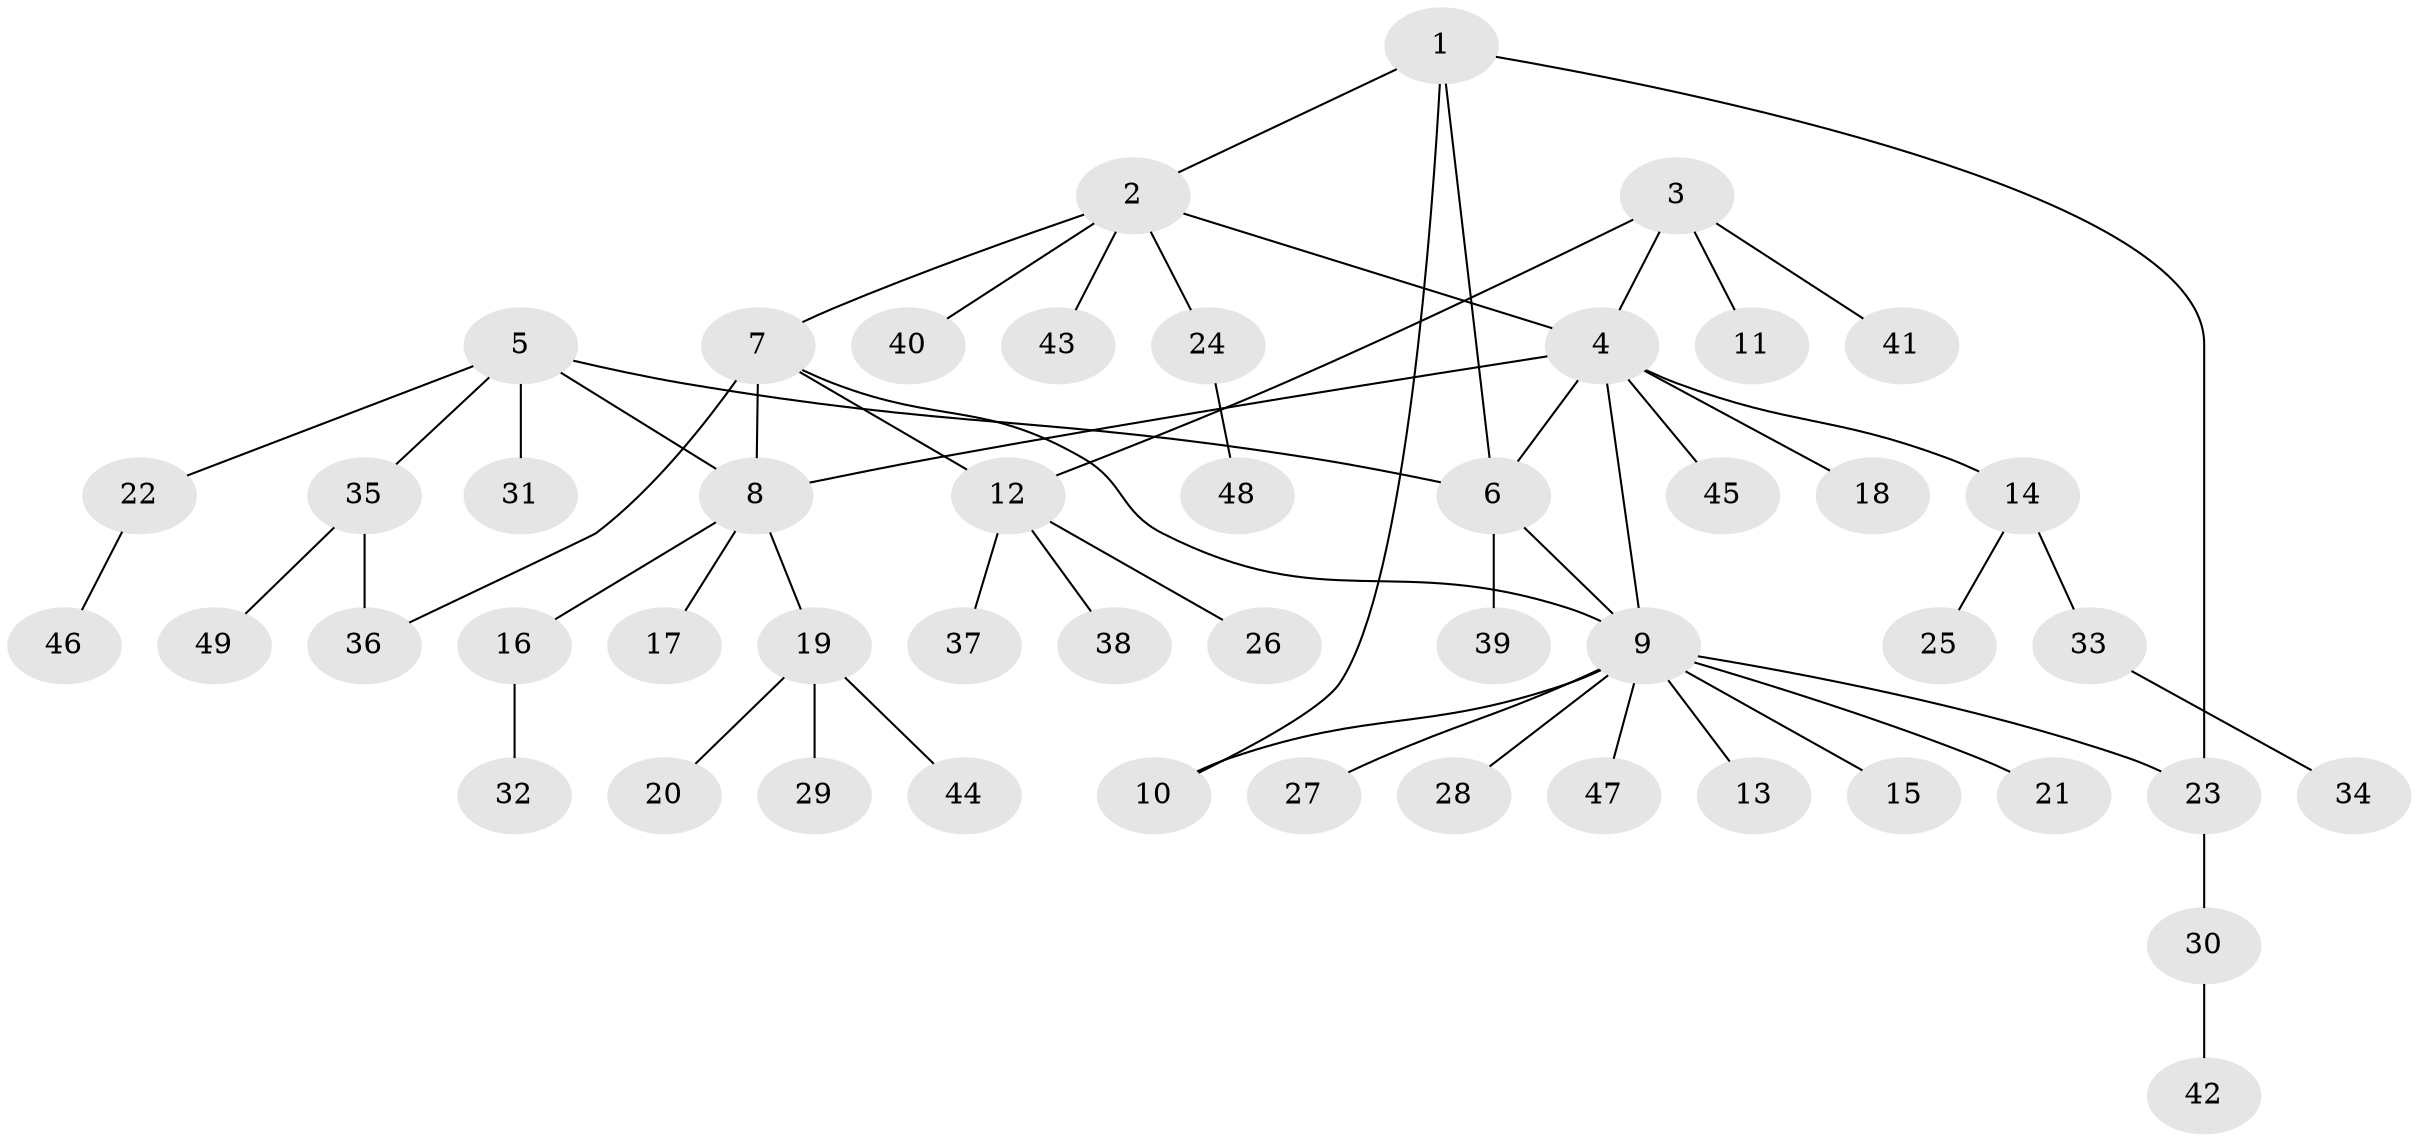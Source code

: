 // Generated by graph-tools (version 1.1) at 2025/37/03/09/25 02:37:27]
// undirected, 49 vertices, 57 edges
graph export_dot {
graph [start="1"]
  node [color=gray90,style=filled];
  1;
  2;
  3;
  4;
  5;
  6;
  7;
  8;
  9;
  10;
  11;
  12;
  13;
  14;
  15;
  16;
  17;
  18;
  19;
  20;
  21;
  22;
  23;
  24;
  25;
  26;
  27;
  28;
  29;
  30;
  31;
  32;
  33;
  34;
  35;
  36;
  37;
  38;
  39;
  40;
  41;
  42;
  43;
  44;
  45;
  46;
  47;
  48;
  49;
  1 -- 2;
  1 -- 6;
  1 -- 10;
  1 -- 23;
  2 -- 4;
  2 -- 7;
  2 -- 24;
  2 -- 40;
  2 -- 43;
  3 -- 4;
  3 -- 11;
  3 -- 12;
  3 -- 41;
  4 -- 6;
  4 -- 8;
  4 -- 9;
  4 -- 14;
  4 -- 18;
  4 -- 45;
  5 -- 6;
  5 -- 8;
  5 -- 22;
  5 -- 31;
  5 -- 35;
  6 -- 9;
  6 -- 39;
  7 -- 8;
  7 -- 9;
  7 -- 12;
  7 -- 36;
  8 -- 16;
  8 -- 17;
  8 -- 19;
  9 -- 10;
  9 -- 13;
  9 -- 15;
  9 -- 21;
  9 -- 23;
  9 -- 27;
  9 -- 28;
  9 -- 47;
  12 -- 26;
  12 -- 37;
  12 -- 38;
  14 -- 25;
  14 -- 33;
  16 -- 32;
  19 -- 20;
  19 -- 29;
  19 -- 44;
  22 -- 46;
  23 -- 30;
  24 -- 48;
  30 -- 42;
  33 -- 34;
  35 -- 36;
  35 -- 49;
}
